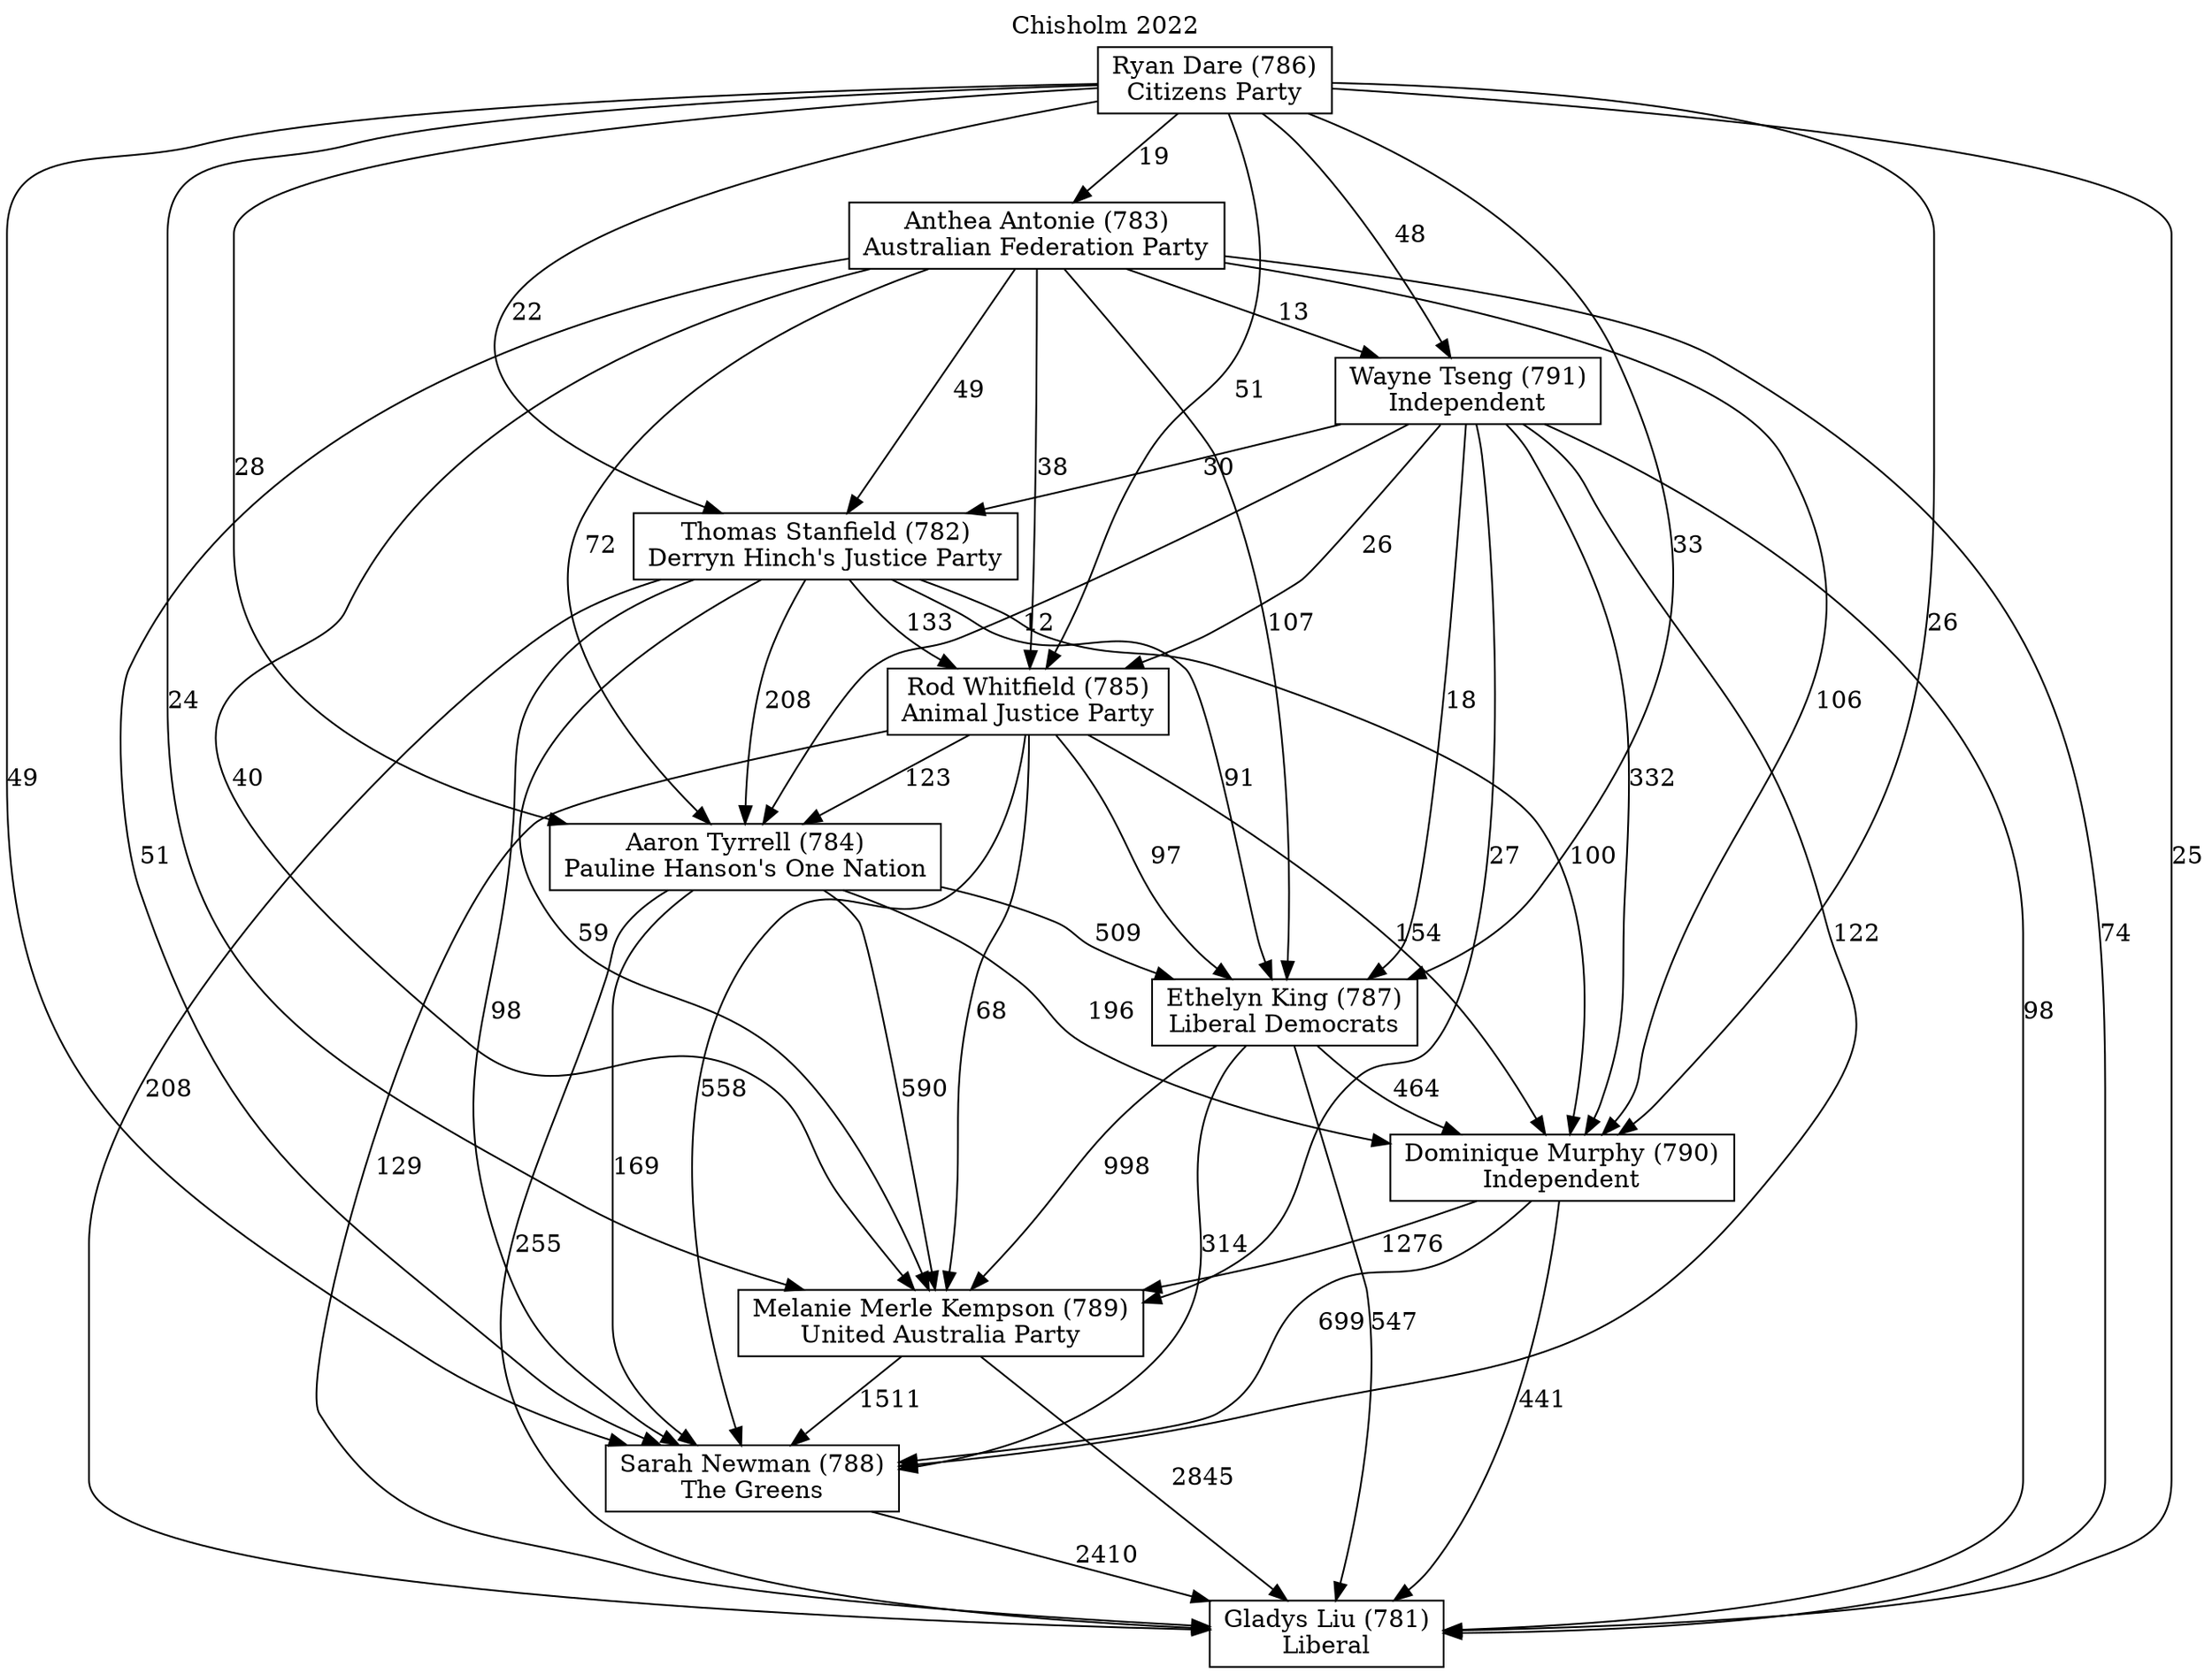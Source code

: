 // House preference flow
digraph "Gladys Liu (781)_Chisholm_2022" {
	graph [label="Chisholm 2022" labelloc=t mclimit=10]
	node [shape=box]
	"Aaron Tyrrell (784)" [label="Aaron Tyrrell (784)
Pauline Hanson's One Nation"]
	"Anthea Antonie (783)" [label="Anthea Antonie (783)
Australian Federation Party"]
	"Dominique Murphy (790)" [label="Dominique Murphy (790)
Independent"]
	"Ethelyn King (787)" [label="Ethelyn King (787)
Liberal Democrats"]
	"Gladys Liu (781)" [label="Gladys Liu (781)
Liberal"]
	"Melanie Merle Kempson (789)" [label="Melanie Merle Kempson (789)
United Australia Party"]
	"Rod Whitfield (785)" [label="Rod Whitfield (785)
Animal Justice Party"]
	"Ryan Dare (786)" [label="Ryan Dare (786)
Citizens Party"]
	"Sarah Newman (788)" [label="Sarah Newman (788)
The Greens"]
	"Thomas Stanfield (782)" [label="Thomas Stanfield (782)
Derryn Hinch's Justice Party"]
	"Wayne Tseng (791)" [label="Wayne Tseng (791)
Independent"]
	"Aaron Tyrrell (784)" -> "Dominique Murphy (790)" [label=196]
	"Aaron Tyrrell (784)" -> "Ethelyn King (787)" [label=509]
	"Aaron Tyrrell (784)" -> "Gladys Liu (781)" [label=255]
	"Aaron Tyrrell (784)" -> "Melanie Merle Kempson (789)" [label=590]
	"Aaron Tyrrell (784)" -> "Sarah Newman (788)" [label=169]
	"Anthea Antonie (783)" -> "Aaron Tyrrell (784)" [label=72]
	"Anthea Antonie (783)" -> "Dominique Murphy (790)" [label=106]
	"Anthea Antonie (783)" -> "Ethelyn King (787)" [label=107]
	"Anthea Antonie (783)" -> "Gladys Liu (781)" [label=74]
	"Anthea Antonie (783)" -> "Melanie Merle Kempson (789)" [label=40]
	"Anthea Antonie (783)" -> "Rod Whitfield (785)" [label=38]
	"Anthea Antonie (783)" -> "Sarah Newman (788)" [label=51]
	"Anthea Antonie (783)" -> "Thomas Stanfield (782)" [label=49]
	"Anthea Antonie (783)" -> "Wayne Tseng (791)" [label=13]
	"Dominique Murphy (790)" -> "Gladys Liu (781)" [label=441]
	"Dominique Murphy (790)" -> "Melanie Merle Kempson (789)" [label=1276]
	"Dominique Murphy (790)" -> "Sarah Newman (788)" [label=699]
	"Ethelyn King (787)" -> "Dominique Murphy (790)" [label=464]
	"Ethelyn King (787)" -> "Gladys Liu (781)" [label=547]
	"Ethelyn King (787)" -> "Melanie Merle Kempson (789)" [label=998]
	"Ethelyn King (787)" -> "Sarah Newman (788)" [label=314]
	"Melanie Merle Kempson (789)" -> "Gladys Liu (781)" [label=2845]
	"Melanie Merle Kempson (789)" -> "Sarah Newman (788)" [label=1511]
	"Rod Whitfield (785)" -> "Aaron Tyrrell (784)" [label=123]
	"Rod Whitfield (785)" -> "Dominique Murphy (790)" [label=154]
	"Rod Whitfield (785)" -> "Ethelyn King (787)" [label=97]
	"Rod Whitfield (785)" -> "Gladys Liu (781)" [label=129]
	"Rod Whitfield (785)" -> "Melanie Merle Kempson (789)" [label=68]
	"Rod Whitfield (785)" -> "Sarah Newman (788)" [label=558]
	"Ryan Dare (786)" -> "Aaron Tyrrell (784)" [label=28]
	"Ryan Dare (786)" -> "Anthea Antonie (783)" [label=19]
	"Ryan Dare (786)" -> "Dominique Murphy (790)" [label=26]
	"Ryan Dare (786)" -> "Ethelyn King (787)" [label=33]
	"Ryan Dare (786)" -> "Gladys Liu (781)" [label=25]
	"Ryan Dare (786)" -> "Melanie Merle Kempson (789)" [label=24]
	"Ryan Dare (786)" -> "Rod Whitfield (785)" [label=51]
	"Ryan Dare (786)" -> "Sarah Newman (788)" [label=49]
	"Ryan Dare (786)" -> "Thomas Stanfield (782)" [label=22]
	"Ryan Dare (786)" -> "Wayne Tseng (791)" [label=48]
	"Sarah Newman (788)" -> "Gladys Liu (781)" [label=2410]
	"Thomas Stanfield (782)" -> "Aaron Tyrrell (784)" [label=208]
	"Thomas Stanfield (782)" -> "Dominique Murphy (790)" [label=100]
	"Thomas Stanfield (782)" -> "Ethelyn King (787)" [label=91]
	"Thomas Stanfield (782)" -> "Gladys Liu (781)" [label=208]
	"Thomas Stanfield (782)" -> "Melanie Merle Kempson (789)" [label=59]
	"Thomas Stanfield (782)" -> "Rod Whitfield (785)" [label=133]
	"Thomas Stanfield (782)" -> "Sarah Newman (788)" [label=98]
	"Wayne Tseng (791)" -> "Aaron Tyrrell (784)" [label=12]
	"Wayne Tseng (791)" -> "Dominique Murphy (790)" [label=332]
	"Wayne Tseng (791)" -> "Ethelyn King (787)" [label=18]
	"Wayne Tseng (791)" -> "Gladys Liu (781)" [label=98]
	"Wayne Tseng (791)" -> "Melanie Merle Kempson (789)" [label=27]
	"Wayne Tseng (791)" -> "Rod Whitfield (785)" [label=26]
	"Wayne Tseng (791)" -> "Sarah Newman (788)" [label=122]
	"Wayne Tseng (791)" -> "Thomas Stanfield (782)" [label=30]
}
